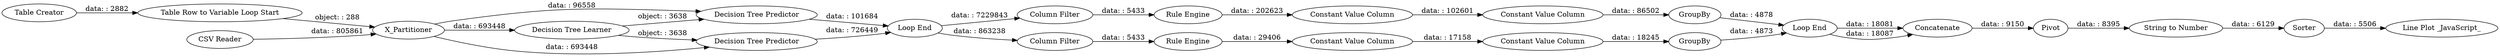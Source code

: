 digraph {
	"3755529132701783940_16" [label="Constant Value Column"]
	"3755529132701783940_4" [label="Decision Tree Predictor"]
	"3755529132701783940_11" [label="Decision Tree Predictor"]
	"3755529132701783940_15" [label="Constant Value Column"]
	"3755529132701783940_31" [label="String to Number"]
	"3755529132701783940_29" [label=GroupBy]
	"3755529132701783940_21" [label="Table Creator"]
	"3755529132701783940_33" [label=Sorter]
	"3755529132701783940_28" [label=GroupBy]
	"3755529132701783940_6" [label=X_Partitioner]
	"3755529132701783940_22" [label="Table Row to Variable Loop Start"]
	"3755529132701783940_2" [label="Decision Tree Learner"]
	"3755529132701783940_13" [label="Column Filter"]
	"3755529132701783940_18" [label="Constant Value Column"]
	"3755529132701783940_25" [label=Pivot]
	"3755529132701783940_23" [label="Loop End"]
	"3755529132701783940_20" [label="Rule Engine"]
	"3755529132701783940_12" [label="Loop End"]
	"3755529132701783940_17" [label="Constant Value Column"]
	"3755529132701783940_14" [label="Column Filter"]
	"3755529132701783940_30" [label=Concatenate]
	"3755529132701783940_27" [label="Rule Engine"]
	"3755529132701783940_34" [label="Line Plot _JavaScript_"]
	"3755529132701783940_1" [label="CSV Reader"]
	"3755529132701783940_6" -> "3755529132701783940_4" [label="data: : 96558"]
	"3755529132701783940_27" -> "3755529132701783940_16" [label="data: : 29406"]
	"3755529132701783940_23" -> "3755529132701783940_30" [label="data: : 18081"]
	"3755529132701783940_20" -> "3755529132701783940_15" [label="data: : 202623"]
	"3755529132701783940_18" -> "3755529132701783940_29" [label="data: : 18245"]
	"3755529132701783940_1" -> "3755529132701783940_6" [label="data: : 805861"]
	"3755529132701783940_6" -> "3755529132701783940_11" [label="data: : 693448"]
	"3755529132701783940_21" -> "3755529132701783940_22" [label="data: : 2882"]
	"3755529132701783940_29" -> "3755529132701783940_23" [label="data: : 4873"]
	"3755529132701783940_14" -> "3755529132701783940_27" [label="data: : 5433"]
	"3755529132701783940_16" -> "3755529132701783940_18" [label="data: : 17158"]
	"3755529132701783940_2" -> "3755529132701783940_11" [label="object: : 3638"]
	"3755529132701783940_4" -> "3755529132701783940_12" [label="data: : 101684"]
	"3755529132701783940_2" -> "3755529132701783940_4" [label="object: : 3638"]
	"3755529132701783940_28" -> "3755529132701783940_23" [label="data: : 4878"]
	"3755529132701783940_25" -> "3755529132701783940_31" [label="data: : 8395"]
	"3755529132701783940_15" -> "3755529132701783940_17" [label="data: : 102601"]
	"3755529132701783940_23" -> "3755529132701783940_30" [label="data: : 18087"]
	"3755529132701783940_12" -> "3755529132701783940_14" [label="data: : 863238"]
	"3755529132701783940_6" -> "3755529132701783940_2" [label="data: : 693448"]
	"3755529132701783940_22" -> "3755529132701783940_6" [label="object: : 288"]
	"3755529132701783940_31" -> "3755529132701783940_33" [label="data: : 6129"]
	"3755529132701783940_12" -> "3755529132701783940_13" [label="data: : 7229843"]
	"3755529132701783940_30" -> "3755529132701783940_25" [label="data: : 9150"]
	"3755529132701783940_17" -> "3755529132701783940_28" [label="data: : 86502"]
	"3755529132701783940_11" -> "3755529132701783940_12" [label="data: : 726449"]
	"3755529132701783940_33" -> "3755529132701783940_34" [label="data: : 5506"]
	"3755529132701783940_13" -> "3755529132701783940_20" [label="data: : 5433"]
	rankdir=LR
}
